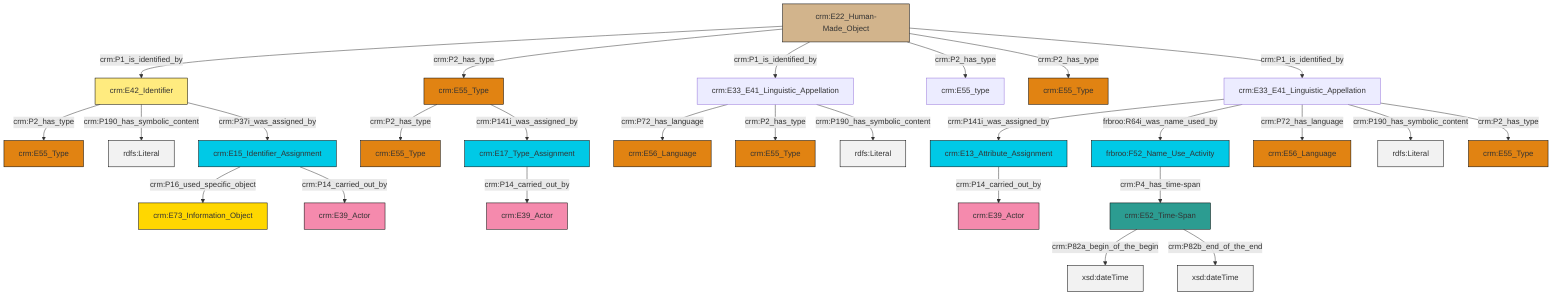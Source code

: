 graph TD
classDef Literal fill:#f2f2f2,stroke:#000000;
classDef CRM_Entity fill:#FFFFFF,stroke:#000000;
classDef Temporal_Entity fill:#00C9E6, stroke:#000000;
classDef Type fill:#E18312, stroke:#000000;
classDef Time-Span fill:#2C9C91, stroke:#000000;
classDef Appellation fill:#FFEB7F, stroke:#000000;
classDef Place fill:#008836, stroke:#000000;
classDef Persistent_Item fill:#B266B2, stroke:#000000;
classDef Conceptual_Object fill:#FFD700, stroke:#000000;
classDef Physical_Thing fill:#D2B48C, stroke:#000000;
classDef Actor fill:#f58aad, stroke:#000000;
classDef PC_Classes fill:#4ce600, stroke:#000000;
classDef Multi fill:#cccccc,stroke:#000000;

0["crm:E33_E41_Linguistic_Appellation"]:::Default -->|crm:P72_has_language| 1["crm:E56_Language"]:::Type
8["crm:E22_Human-Made_Object"]:::Physical_Thing -->|crm:P1_is_identified_by| 9["crm:E42_Identifier"]:::Appellation
10["crm:E55_Type"]:::Type -->|crm:P2_has_type| 11["crm:E55_Type"]:::Type
14["crm:E33_E41_Linguistic_Appellation"]:::Default -->|crm:P141i_was_assigned_by| 15["crm:E13_Attribute_Assignment"]:::Temporal_Entity
2["crm:E15_Identifier_Assignment"]:::Temporal_Entity -->|crm:P16_used_specific_object| 16["crm:E73_Information_Object"]:::Conceptual_Object
14["crm:E33_E41_Linguistic_Appellation"]:::Default -->|frbroo:R64i_was_name_used_by| 6["frbroo:F52_Name_Use_Activity"]:::Temporal_Entity
14["crm:E33_E41_Linguistic_Appellation"]:::Default -->|crm:P72_has_language| 17["crm:E56_Language"]:::Type
0["crm:E33_E41_Linguistic_Appellation"]:::Default -->|crm:P2_has_type| 4["crm:E55_Type"]:::Type
10["crm:E55_Type"]:::Type -->|crm:P141i_was_assigned_by| 18["crm:E17_Type_Assignment"]:::Temporal_Entity
8["crm:E22_Human-Made_Object"]:::Physical_Thing -->|crm:P2_has_type| 10["crm:E55_Type"]:::Type
27["crm:E52_Time-Span"]:::Time-Span -->|crm:P82a_begin_of_the_begin| 28[xsd:dateTime]:::Literal
9["crm:E42_Identifier"]:::Appellation -->|crm:P2_has_type| 21["crm:E55_Type"]:::Type
15["crm:E13_Attribute_Assignment"]:::Temporal_Entity -->|crm:P14_carried_out_by| 33["crm:E39_Actor"]:::Actor
27["crm:E52_Time-Span"]:::Time-Span -->|crm:P82b_end_of_the_end| 34[xsd:dateTime]:::Literal
9["crm:E42_Identifier"]:::Appellation -->|crm:P190_has_symbolic_content| 40[rdfs:Literal]:::Literal
0["crm:E33_E41_Linguistic_Appellation"]:::Default -->|crm:P190_has_symbolic_content| 41[rdfs:Literal]:::Literal
8["crm:E22_Human-Made_Object"]:::Physical_Thing -->|crm:P1_is_identified_by| 0["crm:E33_E41_Linguistic_Appellation"]:::Default
18["crm:E17_Type_Assignment"]:::Temporal_Entity -->|crm:P14_carried_out_by| 25["crm:E39_Actor"]:::Actor
14["crm:E33_E41_Linguistic_Appellation"]:::Default -->|crm:P190_has_symbolic_content| 46[rdfs:Literal]:::Literal
9["crm:E42_Identifier"]:::Appellation -->|crm:P37i_was_assigned_by| 2["crm:E15_Identifier_Assignment"]:::Temporal_Entity
6["frbroo:F52_Name_Use_Activity"]:::Temporal_Entity -->|crm:P4_has_time-span| 27["crm:E52_Time-Span"]:::Time-Span
2["crm:E15_Identifier_Assignment"]:::Temporal_Entity -->|crm:P14_carried_out_by| 42["crm:E39_Actor"]:::Actor
8["crm:E22_Human-Made_Object"]:::Physical_Thing -->|crm:P2_has_type| 29["crm:E55_type"]:::Default
8["crm:E22_Human-Made_Object"]:::Physical_Thing -->|crm:P2_has_type| 12["crm:E55_Type"]:::Type
14["crm:E33_E41_Linguistic_Appellation"]:::Default -->|crm:P2_has_type| 36["crm:E55_Type"]:::Type
8["crm:E22_Human-Made_Object"]:::Physical_Thing -->|crm:P1_is_identified_by| 14["crm:E33_E41_Linguistic_Appellation"]:::Default